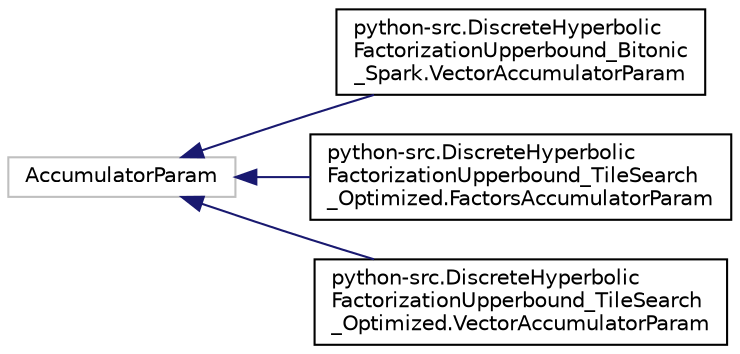 digraph "Graphical Class Hierarchy"
{
 // LATEX_PDF_SIZE
  edge [fontname="Helvetica",fontsize="10",labelfontname="Helvetica",labelfontsize="10"];
  node [fontname="Helvetica",fontsize="10",shape=record];
  rankdir="LR";
  Node110 [label="AccumulatorParam",height=0.2,width=0.4,color="grey75", fillcolor="white", style="filled",tooltip=" "];
  Node110 -> Node0 [dir="back",color="midnightblue",fontsize="10",style="solid",fontname="Helvetica"];
  Node0 [label="python-src.DiscreteHyperbolic\lFactorizationUpperbound_Bitonic\l_Spark.VectorAccumulatorParam",height=0.2,width=0.4,color="black", fillcolor="white", style="filled",URL="$classpython-src_1_1DiscreteHyperbolicFactorizationUpperbound__Bitonic__Spark_1_1VectorAccumulatorParam.html",tooltip=" "];
  Node110 -> Node112 [dir="back",color="midnightblue",fontsize="10",style="solid",fontname="Helvetica"];
  Node112 [label="python-src.DiscreteHyperbolic\lFactorizationUpperbound_TileSearch\l_Optimized.FactorsAccumulatorParam",height=0.2,width=0.4,color="black", fillcolor="white", style="filled",URL="$classpython-src_1_1DiscreteHyperbolicFactorizationUpperbound__TileSearch__Optimized_1_1FactorsAccumulatorParam.html",tooltip=" "];
  Node110 -> Node113 [dir="back",color="midnightblue",fontsize="10",style="solid",fontname="Helvetica"];
  Node113 [label="python-src.DiscreteHyperbolic\lFactorizationUpperbound_TileSearch\l_Optimized.VectorAccumulatorParam",height=0.2,width=0.4,color="black", fillcolor="white", style="filled",URL="$classpython-src_1_1DiscreteHyperbolicFactorizationUpperbound__TileSearch__Optimized_1_1VectorAccumulatorParam.html",tooltip=" "];
}
